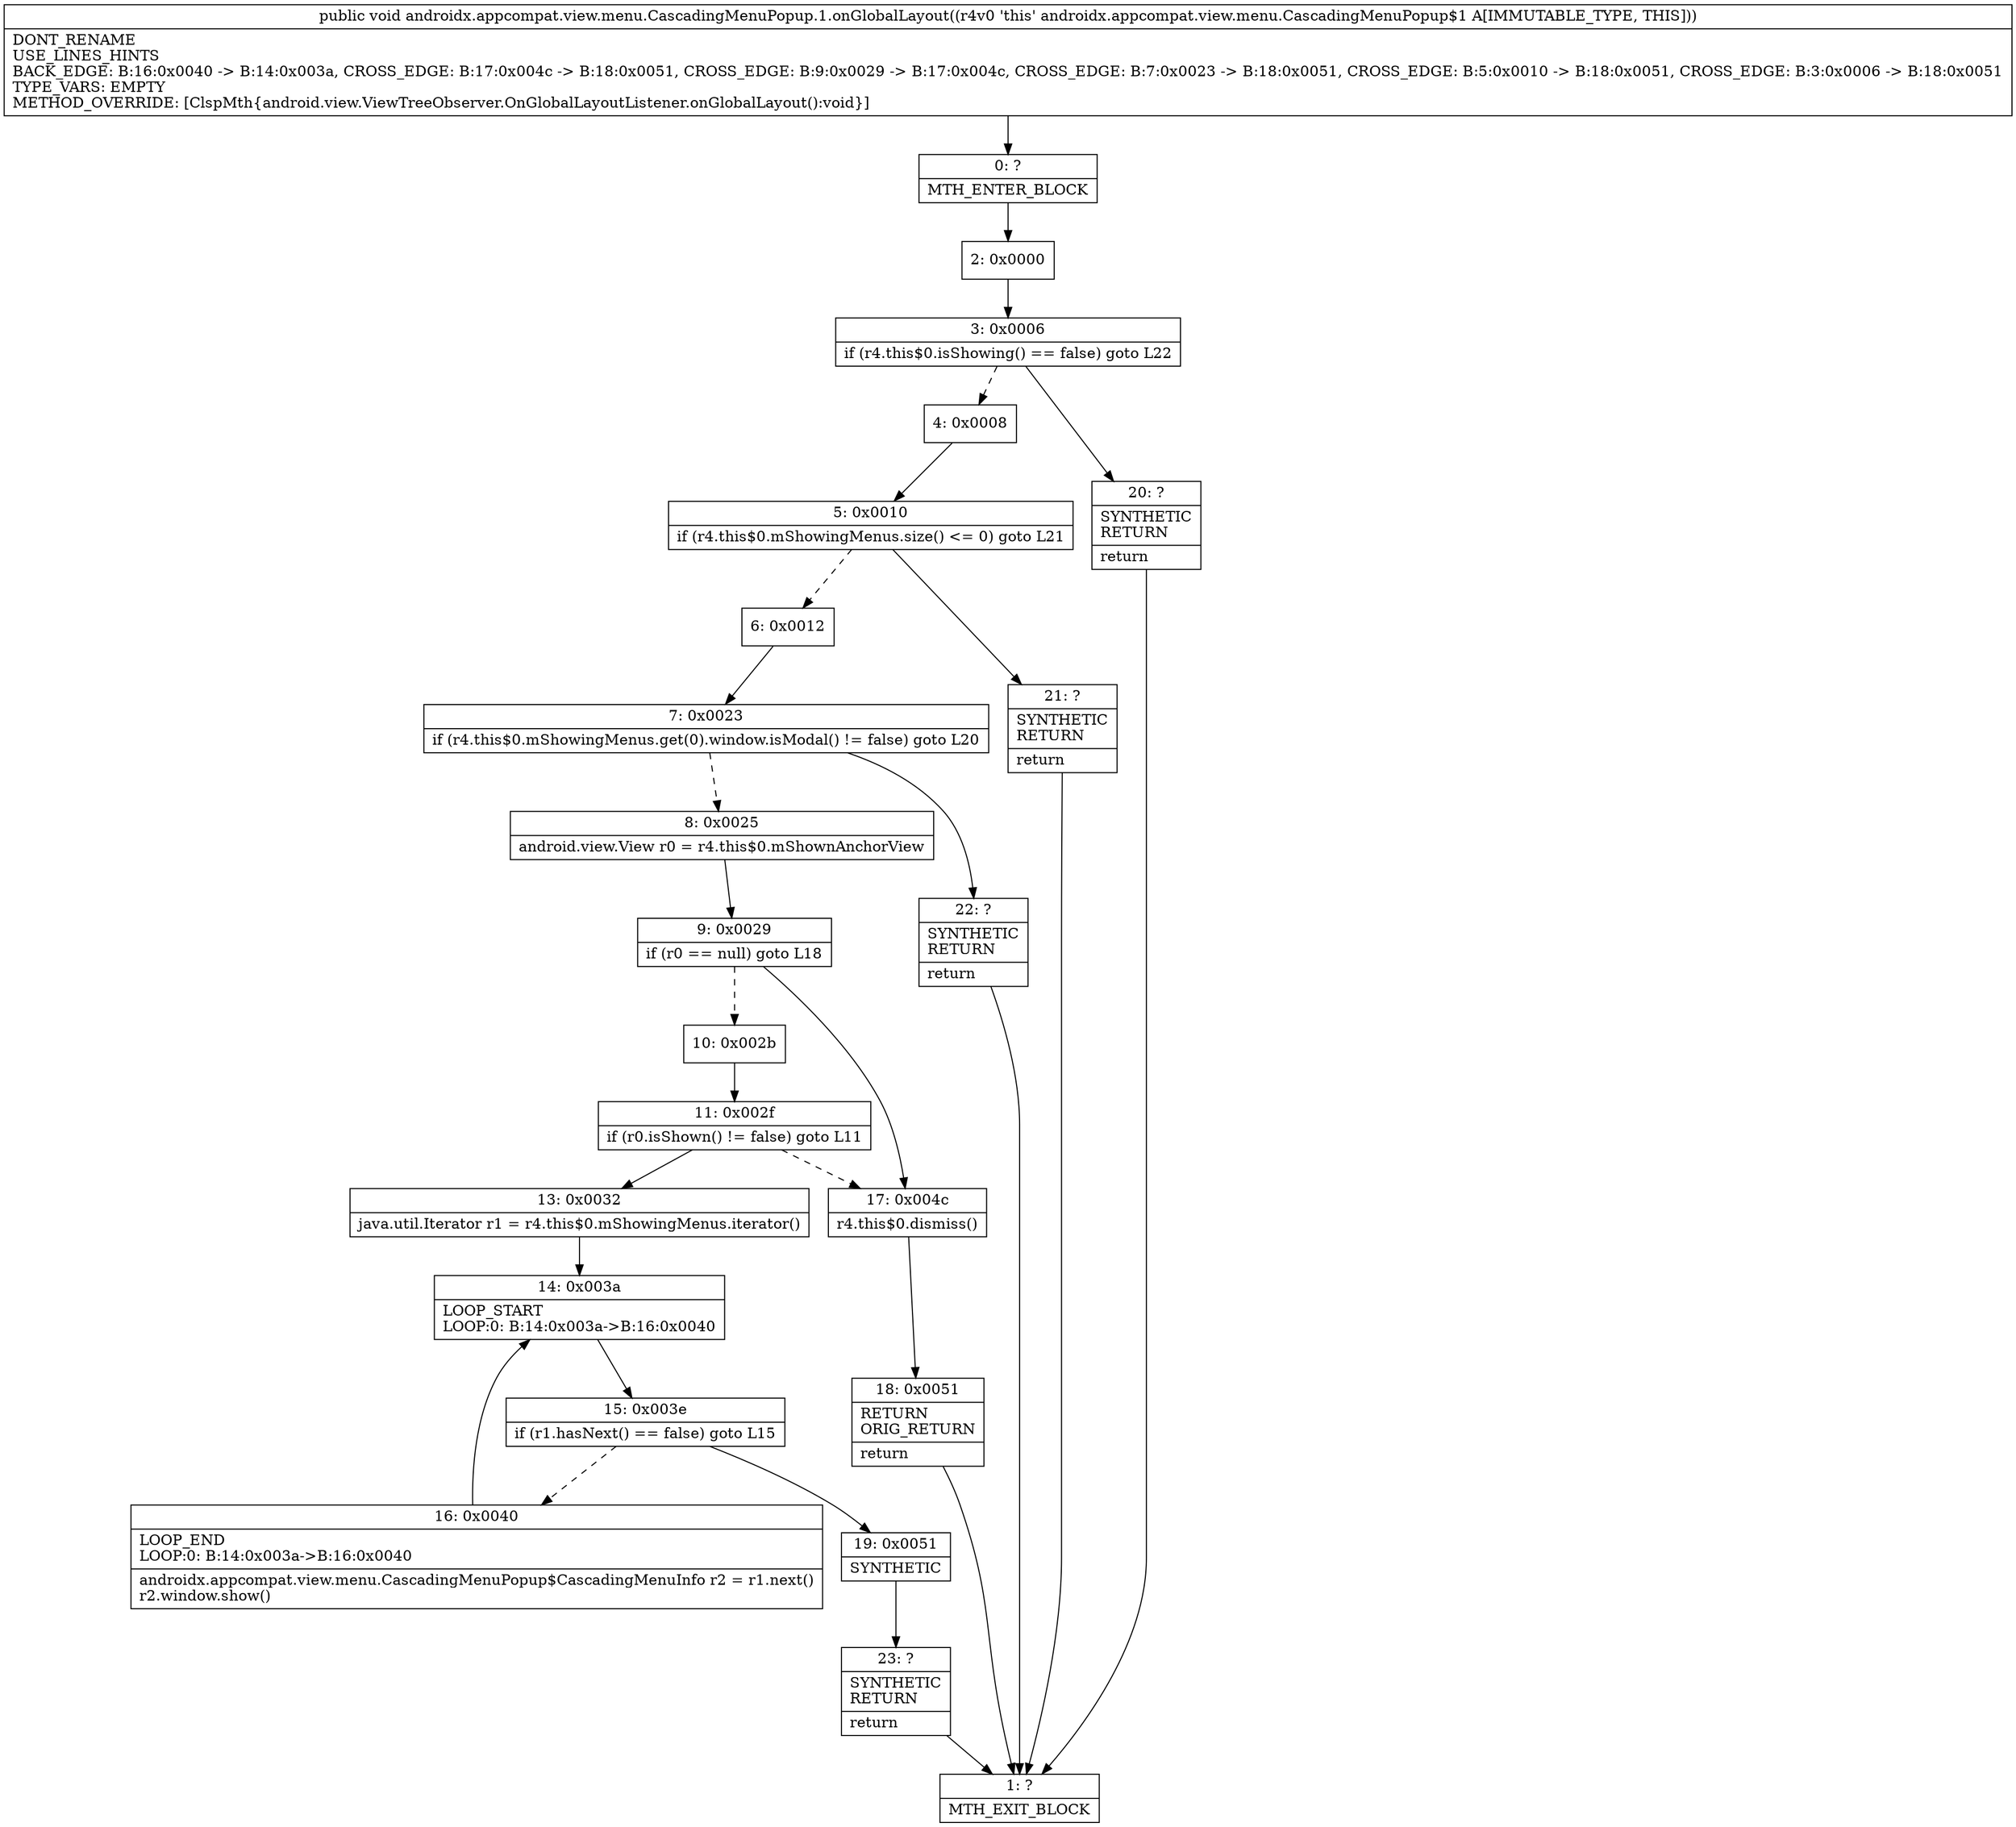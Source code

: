 digraph "CFG forandroidx.appcompat.view.menu.CascadingMenuPopup.1.onGlobalLayout()V" {
Node_0 [shape=record,label="{0\:\ ?|MTH_ENTER_BLOCK\l}"];
Node_2 [shape=record,label="{2\:\ 0x0000}"];
Node_3 [shape=record,label="{3\:\ 0x0006|if (r4.this$0.isShowing() == false) goto L22\l}"];
Node_4 [shape=record,label="{4\:\ 0x0008}"];
Node_5 [shape=record,label="{5\:\ 0x0010|if (r4.this$0.mShowingMenus.size() \<= 0) goto L21\l}"];
Node_6 [shape=record,label="{6\:\ 0x0012}"];
Node_7 [shape=record,label="{7\:\ 0x0023|if (r4.this$0.mShowingMenus.get(0).window.isModal() != false) goto L20\l}"];
Node_8 [shape=record,label="{8\:\ 0x0025|android.view.View r0 = r4.this$0.mShownAnchorView\l}"];
Node_9 [shape=record,label="{9\:\ 0x0029|if (r0 == null) goto L18\l}"];
Node_10 [shape=record,label="{10\:\ 0x002b}"];
Node_11 [shape=record,label="{11\:\ 0x002f|if (r0.isShown() != false) goto L11\l}"];
Node_13 [shape=record,label="{13\:\ 0x0032|java.util.Iterator r1 = r4.this$0.mShowingMenus.iterator()\l}"];
Node_14 [shape=record,label="{14\:\ 0x003a|LOOP_START\lLOOP:0: B:14:0x003a\-\>B:16:0x0040\l}"];
Node_15 [shape=record,label="{15\:\ 0x003e|if (r1.hasNext() == false) goto L15\l}"];
Node_16 [shape=record,label="{16\:\ 0x0040|LOOP_END\lLOOP:0: B:14:0x003a\-\>B:16:0x0040\l|androidx.appcompat.view.menu.CascadingMenuPopup$CascadingMenuInfo r2 = r1.next()\lr2.window.show()\l}"];
Node_19 [shape=record,label="{19\:\ 0x0051|SYNTHETIC\l}"];
Node_23 [shape=record,label="{23\:\ ?|SYNTHETIC\lRETURN\l|return\l}"];
Node_1 [shape=record,label="{1\:\ ?|MTH_EXIT_BLOCK\l}"];
Node_17 [shape=record,label="{17\:\ 0x004c|r4.this$0.dismiss()\l}"];
Node_18 [shape=record,label="{18\:\ 0x0051|RETURN\lORIG_RETURN\l|return\l}"];
Node_22 [shape=record,label="{22\:\ ?|SYNTHETIC\lRETURN\l|return\l}"];
Node_21 [shape=record,label="{21\:\ ?|SYNTHETIC\lRETURN\l|return\l}"];
Node_20 [shape=record,label="{20\:\ ?|SYNTHETIC\lRETURN\l|return\l}"];
MethodNode[shape=record,label="{public void androidx.appcompat.view.menu.CascadingMenuPopup.1.onGlobalLayout((r4v0 'this' androidx.appcompat.view.menu.CascadingMenuPopup$1 A[IMMUTABLE_TYPE, THIS]))  | DONT_RENAME\lUSE_LINES_HINTS\lBACK_EDGE: B:16:0x0040 \-\> B:14:0x003a, CROSS_EDGE: B:17:0x004c \-\> B:18:0x0051, CROSS_EDGE: B:9:0x0029 \-\> B:17:0x004c, CROSS_EDGE: B:7:0x0023 \-\> B:18:0x0051, CROSS_EDGE: B:5:0x0010 \-\> B:18:0x0051, CROSS_EDGE: B:3:0x0006 \-\> B:18:0x0051\lTYPE_VARS: EMPTY\lMETHOD_OVERRIDE: [ClspMth\{android.view.ViewTreeObserver.OnGlobalLayoutListener.onGlobalLayout():void\}]\l}"];
MethodNode -> Node_0;Node_0 -> Node_2;
Node_2 -> Node_3;
Node_3 -> Node_4[style=dashed];
Node_3 -> Node_20;
Node_4 -> Node_5;
Node_5 -> Node_6[style=dashed];
Node_5 -> Node_21;
Node_6 -> Node_7;
Node_7 -> Node_8[style=dashed];
Node_7 -> Node_22;
Node_8 -> Node_9;
Node_9 -> Node_10[style=dashed];
Node_9 -> Node_17;
Node_10 -> Node_11;
Node_11 -> Node_13;
Node_11 -> Node_17[style=dashed];
Node_13 -> Node_14;
Node_14 -> Node_15;
Node_15 -> Node_16[style=dashed];
Node_15 -> Node_19;
Node_16 -> Node_14;
Node_19 -> Node_23;
Node_23 -> Node_1;
Node_17 -> Node_18;
Node_18 -> Node_1;
Node_22 -> Node_1;
Node_21 -> Node_1;
Node_20 -> Node_1;
}

